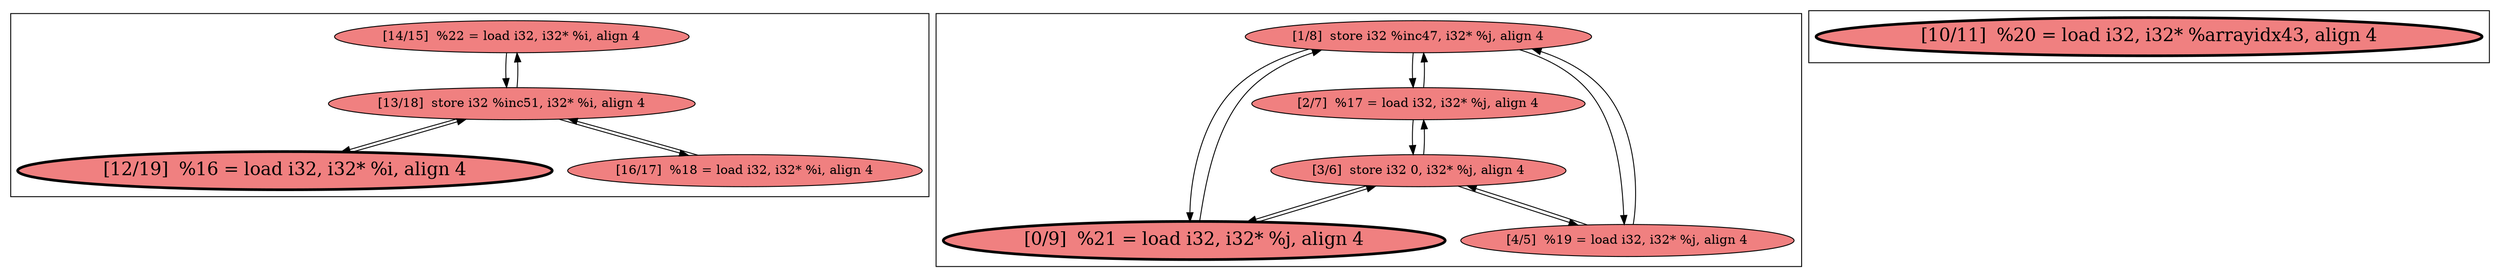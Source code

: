 
digraph G {



node560->node562 [ ]
node558->node555 [ ]
node558->node556 [ ]
node561->node562 [ ]
node562->node560 [ ]
node555->node558 [ ]
node556->node558 [ ]
node554->node558 [ ]
node557->node555 [ ]
node555->node557 [ ]
node562->node559 [ ]
node559->node562 [ ]
node557->node554 [ ]
node554->node557 [ ]
node558->node554 [ ]
node557->node556 [ ]
node556->node557 [ ]
node562->node561 [ ]


subgraph cluster2 {


node563 [penwidth=3.0,fontsize=20,fillcolor=lightcoral,label="[10/11]  %20 = load i32, i32* %arrayidx43, align 4",shape=ellipse,style=filled ]



}

subgraph cluster0 {


node558 [fillcolor=lightcoral,label="[1/8]  store i32 %inc47, i32* %j, align 4",shape=ellipse,style=filled ]
node556 [penwidth=3.0,fontsize=20,fillcolor=lightcoral,label="[0/9]  %21 = load i32, i32* %j, align 4",shape=ellipse,style=filled ]
node554 [fillcolor=lightcoral,label="[4/5]  %19 = load i32, i32* %j, align 4",shape=ellipse,style=filled ]
node557 [fillcolor=lightcoral,label="[3/6]  store i32 0, i32* %j, align 4",shape=ellipse,style=filled ]
node555 [fillcolor=lightcoral,label="[2/7]  %17 = load i32, i32* %j, align 4",shape=ellipse,style=filled ]



}

subgraph cluster1 {


node562 [fillcolor=lightcoral,label="[13/18]  store i32 %inc51, i32* %i, align 4",shape=ellipse,style=filled ]
node561 [penwidth=3.0,fontsize=20,fillcolor=lightcoral,label="[12/19]  %16 = load i32, i32* %i, align 4",shape=ellipse,style=filled ]
node559 [fillcolor=lightcoral,label="[16/17]  %18 = load i32, i32* %i, align 4",shape=ellipse,style=filled ]
node560 [fillcolor=lightcoral,label="[14/15]  %22 = load i32, i32* %i, align 4",shape=ellipse,style=filled ]



}

}
